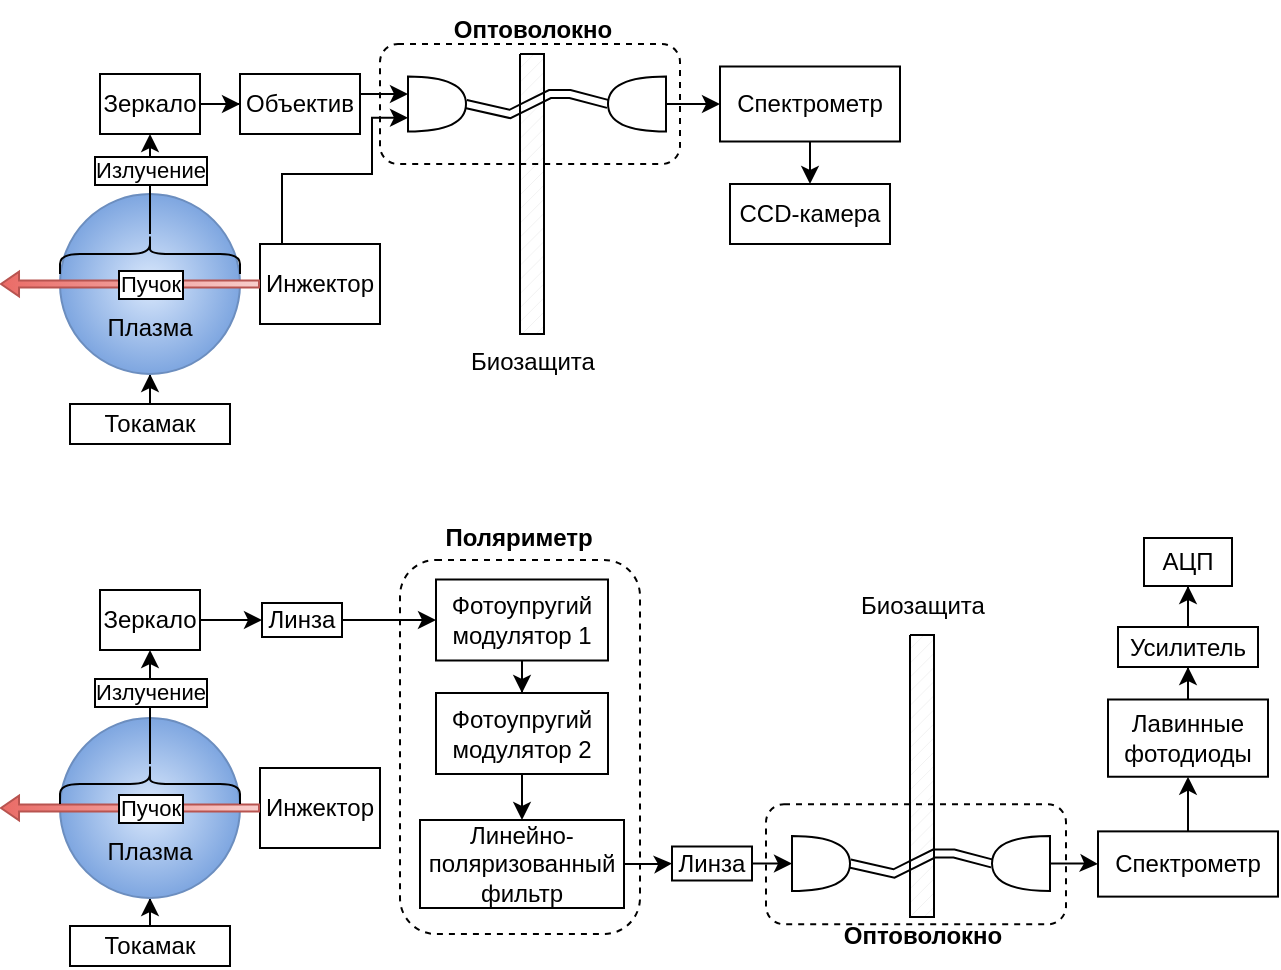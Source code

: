 <mxfile version="24.0.1" type="github">
  <diagram name="Страница — 1" id="sO5Hfu04q_IPDvUDmRCp">
    <mxGraphModel dx="574" dy="348" grid="1" gridSize="10" guides="1" tooltips="1" connect="1" arrows="1" fold="1" page="1" pageScale="1" pageWidth="827" pageHeight="1169" math="0" shadow="0">
      <root>
        <mxCell id="0" />
        <mxCell id="1" parent="0" />
        <mxCell id="oVD-AEJCte70YSTXyg2e-120" value="" style="rounded=1;whiteSpace=wrap;html=1;dashed=1;fillColor=none;" vertex="1" parent="1">
          <mxGeometry x="240" y="363" width="120" height="187" as="geometry" />
        </mxCell>
        <mxCell id="oVD-AEJCte70YSTXyg2e-181" style="edgeStyle=orthogonalEdgeStyle;rounded=0;orthogonalLoop=1;jettySize=auto;html=1;exitX=0.25;exitY=0;exitDx=0;exitDy=0;entryX=0;entryY=0.75;entryDx=0;entryDy=0;entryPerimeter=0;" edge="1" parent="1" target="oVD-AEJCte70YSTXyg2e-131">
          <mxGeometry relative="1" as="geometry">
            <mxPoint x="240.0" y="141.875" as="targetPoint" />
            <mxPoint x="181" y="205" as="sourcePoint" />
            <Array as="points">
              <mxPoint x="181" y="170" />
              <mxPoint x="226" y="170" />
              <mxPoint x="226" y="142" />
            </Array>
          </mxGeometry>
        </mxCell>
        <mxCell id="oVD-AEJCte70YSTXyg2e-20" value="Инжектор" style="rounded=0;whiteSpace=wrap;html=1;" vertex="1" parent="1">
          <mxGeometry x="170" y="205" width="60" height="40" as="geometry" />
        </mxCell>
        <mxCell id="oVD-AEJCte70YSTXyg2e-39" value="" style="edgeStyle=orthogonalEdgeStyle;rounded=0;orthogonalLoop=1;jettySize=auto;html=1;" edge="1" parent="1" source="oVD-AEJCte70YSTXyg2e-21" target="oVD-AEJCte70YSTXyg2e-29">
          <mxGeometry relative="1" as="geometry" />
        </mxCell>
        <mxCell id="oVD-AEJCte70YSTXyg2e-21" value="Токамак" style="rounded=0;whiteSpace=wrap;html=1;" vertex="1" parent="1">
          <mxGeometry x="75" y="285" width="80" height="20" as="geometry" />
        </mxCell>
        <mxCell id="oVD-AEJCte70YSTXyg2e-29" value="&lt;div&gt;&lt;br&gt;&lt;/div&gt;&lt;div&gt;&lt;br&gt;&lt;/div&gt;&lt;div&gt;&lt;br&gt;&lt;/div&gt;&lt;div&gt;&lt;span style=&quot;background-color: initial;&quot;&gt;Плазма&lt;/span&gt;&lt;br&gt;&lt;/div&gt;" style="ellipse;whiteSpace=wrap;html=1;aspect=fixed;fillColor=#dae8fc;strokeColor=#6c8ebf;gradientColor=#7ea6e0;gradientDirection=radial;" vertex="1" parent="1">
          <mxGeometry x="70" y="180" width="90" height="90" as="geometry" />
        </mxCell>
        <mxCell id="oVD-AEJCte70YSTXyg2e-32" value="" style="shape=flexArrow;endArrow=classic;html=1;rounded=0;exitX=0;exitY=0.5;exitDx=0;exitDy=0;fillColor=#f8cecc;width=3.6;endSize=2.668;endWidth=7.76;gradientColor=#ea6b66;strokeColor=#b85450;gradientDirection=west;" edge="1" parent="1" source="oVD-AEJCte70YSTXyg2e-20">
          <mxGeometry width="50" height="50" relative="1" as="geometry">
            <mxPoint x="130" y="130" as="sourcePoint" />
            <mxPoint x="40" y="225" as="targetPoint" />
          </mxGeometry>
        </mxCell>
        <mxCell id="oVD-AEJCte70YSTXyg2e-33" value="Пучок" style="edgeLabel;html=1;align=center;verticalAlign=middle;resizable=0;points=[];labelBorderColor=default;" vertex="1" connectable="0" parent="oVD-AEJCte70YSTXyg2e-32">
          <mxGeometry x="-0.342" y="1" relative="1" as="geometry">
            <mxPoint x="-12" y="-1" as="offset" />
          </mxGeometry>
        </mxCell>
        <mxCell id="oVD-AEJCte70YSTXyg2e-44" value="" style="edgeStyle=orthogonalEdgeStyle;rounded=0;orthogonalLoop=1;jettySize=auto;html=1;" edge="1" parent="1" source="oVD-AEJCte70YSTXyg2e-42" target="oVD-AEJCte70YSTXyg2e-43">
          <mxGeometry relative="1" as="geometry" />
        </mxCell>
        <mxCell id="oVD-AEJCte70YSTXyg2e-45" value="Излучение" style="edgeLabel;html=1;align=center;verticalAlign=middle;resizable=0;points=[];labelBorderColor=default;" vertex="1" connectable="0" parent="oVD-AEJCte70YSTXyg2e-44">
          <mxGeometry x="-0.405" relative="1" as="geometry">
            <mxPoint y="-17" as="offset" />
          </mxGeometry>
        </mxCell>
        <mxCell id="oVD-AEJCte70YSTXyg2e-42" value="" style="shape=curlyBracket;whiteSpace=wrap;html=1;rounded=1;flipH=1;labelPosition=right;verticalLabelPosition=middle;align=left;verticalAlign=middle;rotation=-90;size=0.5;" vertex="1" parent="1">
          <mxGeometry x="105" y="165" width="20" height="90" as="geometry" />
        </mxCell>
        <mxCell id="oVD-AEJCte70YSTXyg2e-47" value="" style="edgeStyle=orthogonalEdgeStyle;rounded=0;orthogonalLoop=1;jettySize=auto;html=1;" edge="1" parent="1" source="oVD-AEJCte70YSTXyg2e-43" target="oVD-AEJCte70YSTXyg2e-46">
          <mxGeometry relative="1" as="geometry" />
        </mxCell>
        <mxCell id="oVD-AEJCte70YSTXyg2e-43" value="Зеркало" style="rounded=0;whiteSpace=wrap;html=1;" vertex="1" parent="1">
          <mxGeometry x="90" y="120" width="50" height="30" as="geometry" />
        </mxCell>
        <mxCell id="oVD-AEJCte70YSTXyg2e-133" value="" style="edgeStyle=orthogonalEdgeStyle;rounded=0;orthogonalLoop=1;jettySize=auto;html=1;" edge="1" parent="1" source="oVD-AEJCte70YSTXyg2e-46" target="oVD-AEJCte70YSTXyg2e-131">
          <mxGeometry relative="1" as="geometry">
            <Array as="points">
              <mxPoint x="230" y="130" />
              <mxPoint x="230" y="130" />
            </Array>
          </mxGeometry>
        </mxCell>
        <mxCell id="oVD-AEJCte70YSTXyg2e-46" value="Объектив" style="rounded=0;whiteSpace=wrap;html=1;" vertex="1" parent="1">
          <mxGeometry x="160" y="120" width="60" height="30" as="geometry" />
        </mxCell>
        <mxCell id="oVD-AEJCte70YSTXyg2e-52" value="Биозащита" style="verticalLabelPosition=bottom;verticalAlign=top;html=1;shape=mxgraph.basic.patternFillRect;fillStyle=diag;step=5;fillStrokeWidth=0.2;fillStrokeColor=#dddddd;" vertex="1" parent="1">
          <mxGeometry x="300" y="110" width="12" height="140" as="geometry" />
        </mxCell>
        <mxCell id="oVD-AEJCte70YSTXyg2e-54" value="" style="curved=1;endArrow=classic;html=1;rounded=0;exitX=1;exitY=0.5;exitDx=0;exitDy=0;entryX=1;entryY=0.5;entryDx=0;entryDy=0;shape=link;entryPerimeter=0;exitPerimeter=0;" edge="1" parent="1" source="oVD-AEJCte70YSTXyg2e-131" target="oVD-AEJCte70YSTXyg2e-136">
          <mxGeometry width="50" height="50" relative="1" as="geometry">
            <mxPoint x="275" y="135" as="sourcePoint" />
            <mxPoint x="345" y="135" as="targetPoint" />
            <Array as="points">
              <mxPoint x="295" y="140" />
              <mxPoint x="305" y="135" />
              <mxPoint x="315" y="130" />
              <mxPoint x="325" y="130" />
            </Array>
          </mxGeometry>
        </mxCell>
        <mxCell id="oVD-AEJCte70YSTXyg2e-174" value="" style="edgeStyle=orthogonalEdgeStyle;rounded=0;orthogonalLoop=1;jettySize=auto;html=1;" edge="1" parent="1" source="oVD-AEJCte70YSTXyg2e-56" target="oVD-AEJCte70YSTXyg2e-58">
          <mxGeometry relative="1" as="geometry" />
        </mxCell>
        <mxCell id="oVD-AEJCte70YSTXyg2e-56" value="Спектрометр" style="rounded=0;whiteSpace=wrap;html=1;" vertex="1" parent="1">
          <mxGeometry x="400" y="116.25" width="90" height="37.5" as="geometry" />
        </mxCell>
        <mxCell id="oVD-AEJCte70YSTXyg2e-58" value="CCD-камера" style="rounded=0;whiteSpace=wrap;html=1;" vertex="1" parent="1">
          <mxGeometry x="405" y="175" width="80" height="30" as="geometry" />
        </mxCell>
        <mxCell id="oVD-AEJCte70YSTXyg2e-81" value="Инжектор" style="rounded=0;whiteSpace=wrap;html=1;" vertex="1" parent="1">
          <mxGeometry x="170" y="467" width="60" height="40" as="geometry" />
        </mxCell>
        <mxCell id="oVD-AEJCte70YSTXyg2e-82" value="" style="edgeStyle=orthogonalEdgeStyle;rounded=0;orthogonalLoop=1;jettySize=auto;html=1;" edge="1" parent="1" source="oVD-AEJCte70YSTXyg2e-83" target="oVD-AEJCte70YSTXyg2e-84">
          <mxGeometry relative="1" as="geometry" />
        </mxCell>
        <mxCell id="oVD-AEJCte70YSTXyg2e-83" value="Токамак" style="rounded=0;whiteSpace=wrap;html=1;" vertex="1" parent="1">
          <mxGeometry x="75" y="546" width="80" height="20" as="geometry" />
        </mxCell>
        <mxCell id="oVD-AEJCte70YSTXyg2e-84" value="&lt;div&gt;&lt;br&gt;&lt;/div&gt;&lt;div&gt;&lt;br&gt;&lt;/div&gt;&lt;div&gt;&lt;br&gt;&lt;/div&gt;&lt;div&gt;&lt;span style=&quot;background-color: initial;&quot;&gt;Плазма&lt;/span&gt;&lt;br&gt;&lt;/div&gt;" style="ellipse;whiteSpace=wrap;html=1;aspect=fixed;fillColor=#dae8fc;strokeColor=#6c8ebf;gradientColor=#7ea6e0;gradientDirection=radial;" vertex="1" parent="1">
          <mxGeometry x="70" y="442" width="90" height="90" as="geometry" />
        </mxCell>
        <mxCell id="oVD-AEJCte70YSTXyg2e-85" value="" style="shape=flexArrow;endArrow=classic;html=1;rounded=0;exitX=0;exitY=0.5;exitDx=0;exitDy=0;fillColor=#f8cecc;width=3.6;endSize=2.668;endWidth=7.76;gradientColor=#ea6b66;strokeColor=#b85450;gradientDirection=west;" edge="1" parent="1" source="oVD-AEJCte70YSTXyg2e-81">
          <mxGeometry width="50" height="50" relative="1" as="geometry">
            <mxPoint x="130" y="392" as="sourcePoint" />
            <mxPoint x="40" y="487" as="targetPoint" />
          </mxGeometry>
        </mxCell>
        <mxCell id="oVD-AEJCte70YSTXyg2e-86" value="Пучок" style="edgeLabel;html=1;align=center;verticalAlign=middle;resizable=0;points=[];labelBorderColor=default;" vertex="1" connectable="0" parent="oVD-AEJCte70YSTXyg2e-85">
          <mxGeometry x="-0.342" y="1" relative="1" as="geometry">
            <mxPoint x="-12" y="-1" as="offset" />
          </mxGeometry>
        </mxCell>
        <mxCell id="oVD-AEJCte70YSTXyg2e-87" value="" style="edgeStyle=orthogonalEdgeStyle;rounded=0;orthogonalLoop=1;jettySize=auto;html=1;" edge="1" parent="1" source="oVD-AEJCte70YSTXyg2e-89" target="oVD-AEJCte70YSTXyg2e-91">
          <mxGeometry relative="1" as="geometry" />
        </mxCell>
        <mxCell id="oVD-AEJCte70YSTXyg2e-88" value="Излучение" style="edgeLabel;html=1;align=center;verticalAlign=middle;resizable=0;points=[];labelBorderColor=default;" vertex="1" connectable="0" parent="oVD-AEJCte70YSTXyg2e-87">
          <mxGeometry x="-0.405" relative="1" as="geometry">
            <mxPoint y="-19" as="offset" />
          </mxGeometry>
        </mxCell>
        <mxCell id="oVD-AEJCte70YSTXyg2e-89" value="" style="shape=curlyBracket;whiteSpace=wrap;html=1;rounded=1;flipH=1;labelPosition=right;verticalLabelPosition=middle;align=left;verticalAlign=middle;rotation=-90;size=0.5;" vertex="1" parent="1">
          <mxGeometry x="105" y="430" width="20" height="90" as="geometry" />
        </mxCell>
        <mxCell id="oVD-AEJCte70YSTXyg2e-103" value="" style="edgeStyle=orthogonalEdgeStyle;rounded=0;orthogonalLoop=1;jettySize=auto;html=1;" edge="1" parent="1" source="oVD-AEJCte70YSTXyg2e-91" target="oVD-AEJCte70YSTXyg2e-102">
          <mxGeometry relative="1" as="geometry" />
        </mxCell>
        <mxCell id="oVD-AEJCte70YSTXyg2e-91" value="Зеркало" style="rounded=0;whiteSpace=wrap;html=1;" vertex="1" parent="1">
          <mxGeometry x="90" y="378" width="50" height="30" as="geometry" />
        </mxCell>
        <mxCell id="oVD-AEJCte70YSTXyg2e-108" value="" style="edgeStyle=orthogonalEdgeStyle;rounded=0;orthogonalLoop=1;jettySize=auto;html=1;" edge="1" parent="1" source="oVD-AEJCte70YSTXyg2e-102" target="oVD-AEJCte70YSTXyg2e-104">
          <mxGeometry relative="1" as="geometry" />
        </mxCell>
        <mxCell id="oVD-AEJCte70YSTXyg2e-102" value="Линза" style="rounded=0;whiteSpace=wrap;html=1;" vertex="1" parent="1">
          <mxGeometry x="171" y="384.5" width="40" height="17" as="geometry" />
        </mxCell>
        <mxCell id="oVD-AEJCte70YSTXyg2e-163" value="" style="edgeStyle=orthogonalEdgeStyle;rounded=0;orthogonalLoop=1;jettySize=auto;html=1;" edge="1" parent="1" source="oVD-AEJCte70YSTXyg2e-104" target="oVD-AEJCte70YSTXyg2e-107">
          <mxGeometry relative="1" as="geometry" />
        </mxCell>
        <mxCell id="oVD-AEJCte70YSTXyg2e-104" value="Фотоупругий модулятор 1" style="rounded=0;whiteSpace=wrap;html=1;" vertex="1" parent="1">
          <mxGeometry x="258" y="372.75" width="86" height="40.5" as="geometry" />
        </mxCell>
        <mxCell id="oVD-AEJCte70YSTXyg2e-168" style="edgeStyle=orthogonalEdgeStyle;rounded=0;orthogonalLoop=1;jettySize=auto;html=1;entryX=0;entryY=0.5;entryDx=0;entryDy=0;" edge="1" parent="1" source="oVD-AEJCte70YSTXyg2e-106" target="oVD-AEJCte70YSTXyg2e-111">
          <mxGeometry relative="1" as="geometry" />
        </mxCell>
        <mxCell id="oVD-AEJCte70YSTXyg2e-106" value="Линейно-поляризованный фильтр" style="rounded=0;whiteSpace=wrap;html=1;" vertex="1" parent="1">
          <mxGeometry x="250" y="493" width="102" height="44" as="geometry" />
        </mxCell>
        <mxCell id="oVD-AEJCte70YSTXyg2e-164" value="" style="edgeStyle=orthogonalEdgeStyle;rounded=0;orthogonalLoop=1;jettySize=auto;html=1;" edge="1" parent="1" source="oVD-AEJCte70YSTXyg2e-107" target="oVD-AEJCte70YSTXyg2e-106">
          <mxGeometry relative="1" as="geometry" />
        </mxCell>
        <mxCell id="oVD-AEJCte70YSTXyg2e-107" value="Фотоупругий модулятор 2" style="rounded=0;whiteSpace=wrap;html=1;" vertex="1" parent="1">
          <mxGeometry x="258" y="429.5" width="86" height="40.5" as="geometry" />
        </mxCell>
        <mxCell id="oVD-AEJCte70YSTXyg2e-111" value="Линза" style="rounded=0;whiteSpace=wrap;html=1;" vertex="1" parent="1">
          <mxGeometry x="376" y="506.25" width="40" height="17" as="geometry" />
        </mxCell>
        <mxCell id="oVD-AEJCte70YSTXyg2e-124" value="Поляриметр" style="text;html=1;align=center;verticalAlign=middle;resizable=0;points=[];autosize=1;strokeColor=none;fillColor=none;fontStyle=1" vertex="1" parent="1">
          <mxGeometry x="254" y="337" width="90" height="30" as="geometry" />
        </mxCell>
        <mxCell id="oVD-AEJCte70YSTXyg2e-170" style="edgeStyle=orthogonalEdgeStyle;rounded=0;orthogonalLoop=1;jettySize=auto;html=1;entryX=0.5;entryY=1;entryDx=0;entryDy=0;" edge="1" parent="1" source="oVD-AEJCte70YSTXyg2e-126" target="oVD-AEJCte70YSTXyg2e-129">
          <mxGeometry relative="1" as="geometry" />
        </mxCell>
        <mxCell id="oVD-AEJCte70YSTXyg2e-126" value="Спектрометр" style="rounded=0;whiteSpace=wrap;html=1;" vertex="1" parent="1">
          <mxGeometry x="589" y="498.69" width="90" height="32.62" as="geometry" />
        </mxCell>
        <mxCell id="oVD-AEJCte70YSTXyg2e-171" style="edgeStyle=orthogonalEdgeStyle;rounded=0;orthogonalLoop=1;jettySize=auto;html=1;entryX=0.5;entryY=1;entryDx=0;entryDy=0;" edge="1" parent="1" source="oVD-AEJCte70YSTXyg2e-129" target="oVD-AEJCte70YSTXyg2e-156">
          <mxGeometry relative="1" as="geometry" />
        </mxCell>
        <mxCell id="oVD-AEJCte70YSTXyg2e-129" value="Лавинные фотодиоды" style="rounded=0;whiteSpace=wrap;html=1;" vertex="1" parent="1">
          <mxGeometry x="594" y="432.75" width="80" height="38.62" as="geometry" />
        </mxCell>
        <mxCell id="oVD-AEJCte70YSTXyg2e-131" value="" style="shape=or;whiteSpace=wrap;html=1;" vertex="1" parent="1">
          <mxGeometry x="244" y="121.25" width="29" height="27.5" as="geometry" />
        </mxCell>
        <mxCell id="oVD-AEJCte70YSTXyg2e-137" value="" style="edgeStyle=orthogonalEdgeStyle;rounded=0;orthogonalLoop=1;jettySize=auto;html=1;" edge="1" parent="1" source="oVD-AEJCte70YSTXyg2e-136" target="oVD-AEJCte70YSTXyg2e-56">
          <mxGeometry relative="1" as="geometry" />
        </mxCell>
        <mxCell id="oVD-AEJCte70YSTXyg2e-136" value="" style="shape=or;whiteSpace=wrap;html=1;rotation=-180;" vertex="1" parent="1">
          <mxGeometry x="344" y="121.25" width="29" height="27.5" as="geometry" />
        </mxCell>
        <mxCell id="oVD-AEJCte70YSTXyg2e-140" value="Оптоволокно" style="text;html=1;align=center;verticalAlign=middle;resizable=0;points=[];autosize=1;strokeColor=none;fillColor=none;fontStyle=1" vertex="1" parent="1">
          <mxGeometry x="256" y="83.25" width="100" height="30" as="geometry" />
        </mxCell>
        <mxCell id="oVD-AEJCte70YSTXyg2e-141" value="" style="verticalLabelPosition=bottom;verticalAlign=top;html=1;shape=mxgraph.basic.patternFillRect;fillStyle=diag;step=5;fillStrokeWidth=0.2;fillStrokeColor=#dddddd;" vertex="1" parent="1">
          <mxGeometry x="495" y="400.5" width="12" height="141" as="geometry" />
        </mxCell>
        <mxCell id="oVD-AEJCte70YSTXyg2e-142" value="" style="curved=1;endArrow=classic;html=1;rounded=0;exitX=1;exitY=0.5;exitDx=0;exitDy=0;entryX=1;entryY=0.5;entryDx=0;entryDy=0;shape=link;entryPerimeter=0;exitPerimeter=0;" edge="1" parent="1" source="oVD-AEJCte70YSTXyg2e-143" target="oVD-AEJCte70YSTXyg2e-144">
          <mxGeometry width="50" height="50" relative="1" as="geometry">
            <mxPoint x="467" y="514.75" as="sourcePoint" />
            <mxPoint x="537" y="514.75" as="targetPoint" />
            <Array as="points">
              <mxPoint x="487" y="519.75" />
              <mxPoint x="497" y="514.75" />
              <mxPoint x="507" y="509.75" />
              <mxPoint x="517" y="509.75" />
            </Array>
          </mxGeometry>
        </mxCell>
        <mxCell id="oVD-AEJCte70YSTXyg2e-143" value="" style="shape=or;whiteSpace=wrap;html=1;" vertex="1" parent="1">
          <mxGeometry x="436" y="501" width="29" height="27.5" as="geometry" />
        </mxCell>
        <mxCell id="oVD-AEJCte70YSTXyg2e-176" value="" style="edgeStyle=orthogonalEdgeStyle;rounded=0;orthogonalLoop=1;jettySize=auto;html=1;" edge="1" parent="1" source="oVD-AEJCte70YSTXyg2e-144" target="oVD-AEJCte70YSTXyg2e-126">
          <mxGeometry relative="1" as="geometry" />
        </mxCell>
        <mxCell id="oVD-AEJCte70YSTXyg2e-144" value="" style="shape=or;whiteSpace=wrap;html=1;rotation=-180;" vertex="1" parent="1">
          <mxGeometry x="536" y="501" width="29" height="27.5" as="geometry" />
        </mxCell>
        <mxCell id="oVD-AEJCte70YSTXyg2e-146" value="Оптоволокно" style="text;html=1;align=center;verticalAlign=middle;resizable=0;points=[];autosize=1;strokeColor=none;fillColor=none;fontStyle=1" vertex="1" parent="1">
          <mxGeometry x="451" y="535.5" width="100" height="30" as="geometry" />
        </mxCell>
        <mxCell id="oVD-AEJCte70YSTXyg2e-150" style="edgeStyle=orthogonalEdgeStyle;rounded=0;orthogonalLoop=1;jettySize=auto;html=1;exitX=1;exitY=0.5;exitDx=0;exitDy=0;entryX=0;entryY=0.5;entryDx=0;entryDy=0;entryPerimeter=0;" edge="1" parent="1" source="oVD-AEJCte70YSTXyg2e-111" target="oVD-AEJCte70YSTXyg2e-143">
          <mxGeometry relative="1" as="geometry" />
        </mxCell>
        <mxCell id="oVD-AEJCte70YSTXyg2e-172" style="edgeStyle=orthogonalEdgeStyle;rounded=0;orthogonalLoop=1;jettySize=auto;html=1;entryX=0.5;entryY=1;entryDx=0;entryDy=0;" edge="1" parent="1" source="oVD-AEJCte70YSTXyg2e-156" target="oVD-AEJCte70YSTXyg2e-157">
          <mxGeometry relative="1" as="geometry" />
        </mxCell>
        <mxCell id="oVD-AEJCte70YSTXyg2e-156" value="Усилитель" style="rounded=0;whiteSpace=wrap;html=1;" vertex="1" parent="1">
          <mxGeometry x="599" y="396.5" width="70" height="20" as="geometry" />
        </mxCell>
        <mxCell id="oVD-AEJCte70YSTXyg2e-157" value="АЦП" style="rounded=0;whiteSpace=wrap;html=1;" vertex="1" parent="1">
          <mxGeometry x="612" y="352" width="44" height="24" as="geometry" />
        </mxCell>
        <mxCell id="oVD-AEJCte70YSTXyg2e-173" value="Биозащита" style="text;html=1;align=center;verticalAlign=middle;resizable=0;points=[];autosize=1;strokeColor=none;fillColor=none;" vertex="1" parent="1">
          <mxGeometry x="456" y="370.5" width="90" height="30" as="geometry" />
        </mxCell>
        <mxCell id="oVD-AEJCte70YSTXyg2e-155" value="&lt;div&gt;&lt;br&gt;&lt;/div&gt;" style="rounded=1;whiteSpace=wrap;html=1;fillColor=none;dashed=1;" vertex="1" parent="1">
          <mxGeometry x="423" y="485.13" width="150" height="60" as="geometry" />
        </mxCell>
        <mxCell id="oVD-AEJCte70YSTXyg2e-138" value="&lt;div&gt;&lt;br&gt;&lt;/div&gt;" style="rounded=1;whiteSpace=wrap;html=1;fillColor=none;dashed=1;" vertex="1" parent="1">
          <mxGeometry x="230" y="105" width="150" height="60" as="geometry" />
        </mxCell>
      </root>
    </mxGraphModel>
  </diagram>
</mxfile>
